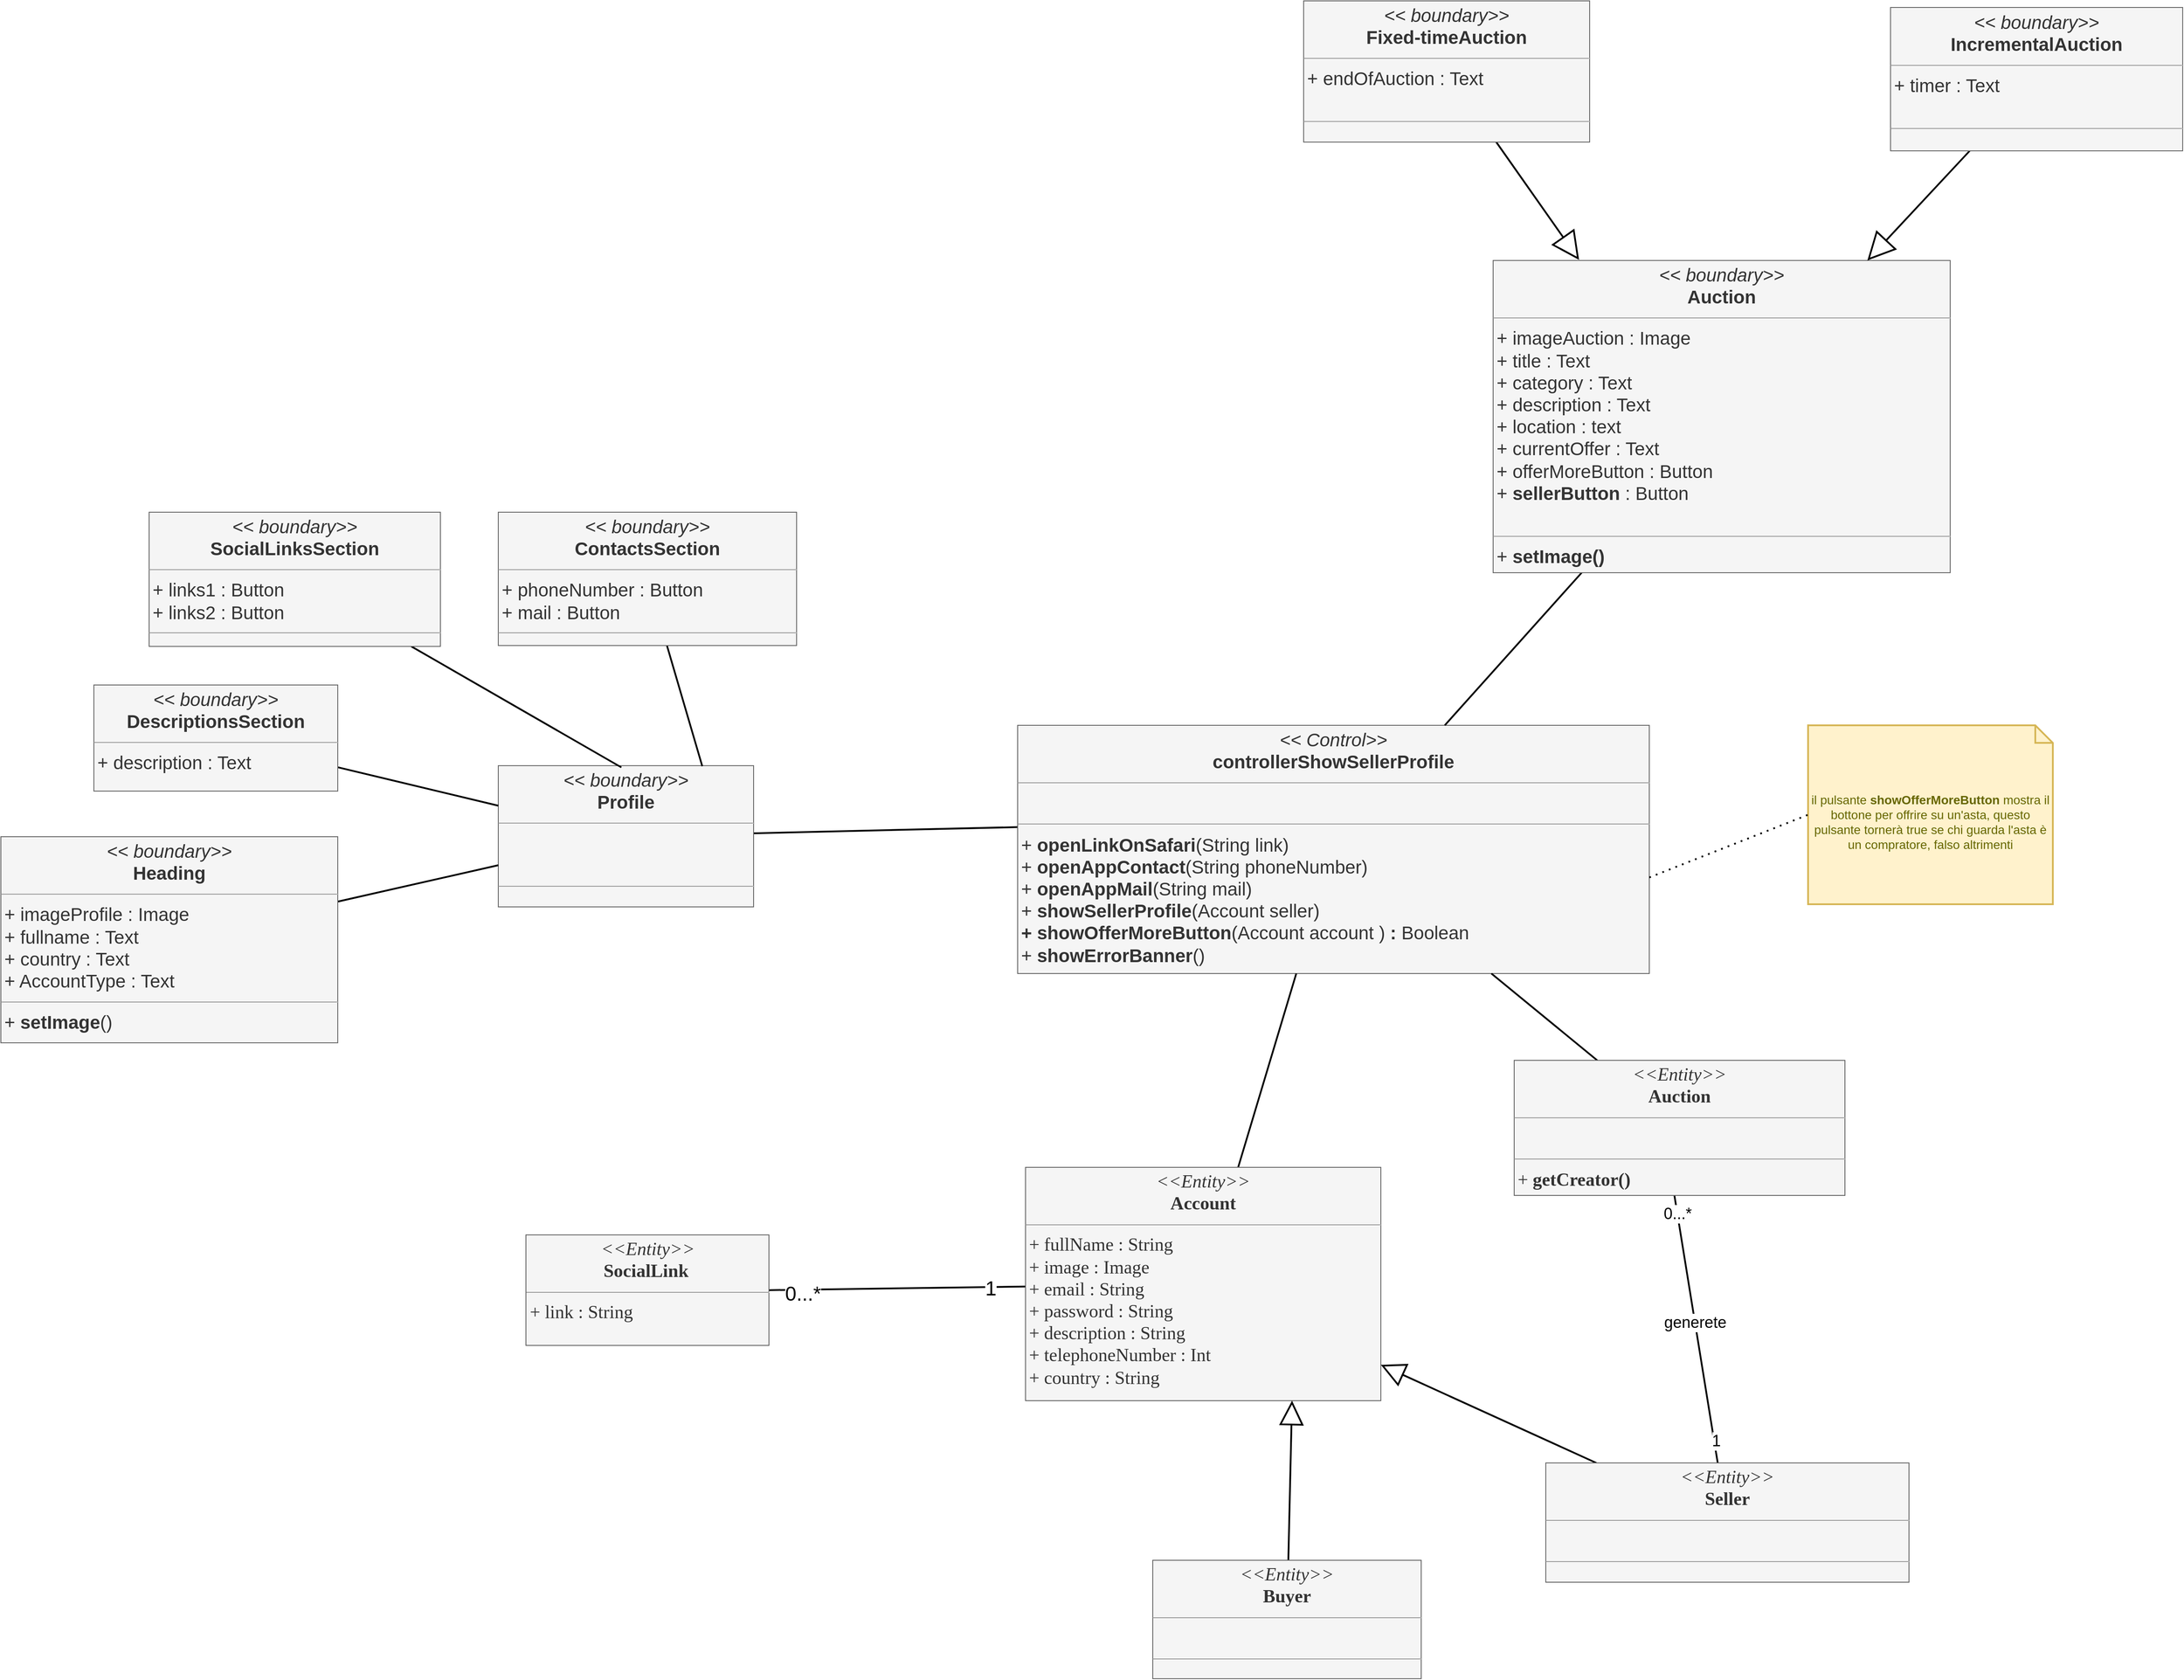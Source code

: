 <mxfile version="20.8.16" type="device"><diagram id="C5RBs43oDa-KdzZeNtuy" name="Page-1"><mxGraphModel dx="4163" dy="2134" grid="0" gridSize="10" guides="1" tooltips="1" connect="1" arrows="1" fold="1" page="0" pageScale="1" pageWidth="827" pageHeight="1169" math="0" shadow="0"><root><mxCell id="WIyWlLk6GJQsqaUBKTNV-0"/><mxCell id="WIyWlLk6GJQsqaUBKTNV-1" parent="WIyWlLk6GJQsqaUBKTNV-0"/><mxCell id="i5py7PBWXjjskDrJG5k7-0" style="rounded=0;orthogonalLoop=1;jettySize=auto;html=1;fontSize=21;endArrow=none;endFill=0;strokeWidth=2;entryX=0.002;entryY=0.41;entryDx=0;entryDy=0;entryPerimeter=0;" parent="WIyWlLk6GJQsqaUBKTNV-1" source="i5py7PBWXjjskDrJG5k7-1" target="i5py7PBWXjjskDrJG5k7-5" edge="1"><mxGeometry relative="1" as="geometry"><mxPoint x="107" y="536" as="targetPoint"/><Array as="points"/></mxGeometry></mxCell><mxCell id="i5py7PBWXjjskDrJG5k7-1" value="&lt;p style=&quot;margin: 4px 0px 0px; text-align: center; font-size: 21px;&quot;&gt;&lt;font style=&quot;font-size: 21px;&quot;&gt;&lt;i style=&quot;&quot;&gt;&amp;lt;&amp;lt;&lt;/i&gt;&lt;i style=&quot;border-color: var(--border-color);&quot;&gt;&amp;nbsp;boundary&lt;/i&gt;&lt;i style=&quot;&quot;&gt;&amp;gt;&amp;gt;&lt;/i&gt;&lt;br&gt;&lt;b&gt;Profile&lt;/b&gt;&lt;/font&gt;&lt;/p&gt;&lt;hr style=&quot;font-size: 21px;&quot; size=&quot;1&quot;&gt;&lt;p style=&quot;margin: 0px 0px 0px 4px; font-size: 21px;&quot;&gt;&lt;br&gt;&lt;/p&gt;&lt;p style=&quot;margin: 0px 0px 0px 4px; font-size: 21px;&quot;&gt;&lt;font style=&quot;font-size: 21px;&quot;&gt;&lt;br&gt;&lt;/font&gt;&lt;/p&gt;&lt;hr style=&quot;font-size: 21px;&quot; size=&quot;1&quot;&gt;&lt;p style=&quot;margin: 0px 0px 0px 4px; font-size: 21px;&quot;&gt;&lt;br&gt;&lt;/p&gt;" style="verticalAlign=top;align=left;overflow=fill;fontSize=12;fontFamily=Helvetica;html=1;fillColor=#f5f5f5;fontColor=#333333;strokeColor=#666666;" parent="WIyWlLk6GJQsqaUBKTNV-1" vertex="1"><mxGeometry x="-409" y="630" width="291" height="161" as="geometry"/></mxCell><mxCell id="i5py7PBWXjjskDrJG5k7-5" value="&lt;p style=&quot;margin: 4px 0px 0px; text-align: center; font-size: 21px;&quot;&gt;&lt;font style=&quot;font-size: 21px;&quot;&gt;&lt;i style=&quot;&quot;&gt;&amp;lt;&amp;lt;&lt;/i&gt;&lt;i style=&quot;border-color: var(--border-color);&quot;&gt;&amp;nbsp;Control&lt;/i&gt;&lt;i style=&quot;&quot;&gt;&amp;gt;&amp;gt;&lt;/i&gt;&lt;br&gt;&lt;b style=&quot;&quot;&gt;controllerShowSellerProfile&lt;/b&gt;&lt;/font&gt;&lt;/p&gt;&lt;hr style=&quot;font-size: 21px;&quot; size=&quot;1&quot;&gt;&lt;p style=&quot;margin: 0px 0px 0px 4px; font-size: 21px;&quot;&gt;&lt;br&gt;&lt;/p&gt;&lt;hr style=&quot;font-size: 21px;&quot; size=&quot;1&quot;&gt;&lt;p style=&quot;margin: 0px 0px 0px 4px; font-size: 21px;&quot;&gt;&lt;font style=&quot;font-size: 21px;&quot;&gt;+ &lt;b&gt;openLinkOnSafari&lt;/b&gt;(String link)&lt;/font&gt;&lt;/p&gt;&lt;p style=&quot;margin: 0px 0px 0px 4px; font-size: 21px;&quot;&gt;&lt;font style=&quot;font-size: 21px;&quot;&gt;+&amp;nbsp;&lt;b&gt;openAppContact&lt;/b&gt;(String&lt;b&gt; &lt;/b&gt;phoneNumber)&lt;br&gt;+ &lt;b&gt;openAppMail&lt;/b&gt;(String mail)&lt;/font&gt;&lt;/p&gt;&lt;p style=&quot;margin: 0px 0px 0px 4px; font-size: 21px;&quot;&gt;&lt;font style=&quot;font-size: 21px;&quot;&gt;+ &lt;b&gt;showSellerProfile&lt;/b&gt;(Account seller)&lt;/font&gt;&lt;/p&gt;&lt;p style=&quot;margin: 0px 0px 0px 4px; font-size: 21px;&quot;&gt;&lt;font style=&quot;font-size: 21px;&quot;&gt;&lt;b&gt;+ showOfferMoreButton&lt;/b&gt;(Account account )&lt;b&gt; : &lt;/b&gt;Boolean&lt;/font&gt;&lt;/p&gt;&lt;p style=&quot;margin: 0px 0px 0px 4px; font-size: 21px;&quot;&gt;&lt;font style=&quot;font-size: 21px;&quot;&gt;+&amp;nbsp;&lt;b style=&quot;border-color: var(--border-color);&quot;&gt;showErrorBanner&lt;/b&gt;()&lt;br&gt;&lt;/font&gt;&lt;/p&gt;" style="verticalAlign=top;align=left;overflow=fill;fontSize=12;fontFamily=Helvetica;html=1;fillColor=#f5f5f5;fontColor=#333333;strokeColor=#666666;" parent="WIyWlLk6GJQsqaUBKTNV-1" vertex="1"><mxGeometry x="183" y="584" width="720" height="283" as="geometry"/></mxCell><mxCell id="i5py7PBWXjjskDrJG5k7-13" style="rounded=0;orthogonalLoop=1;jettySize=auto;html=1;entryX=1;entryY=0.5;entryDx=0;entryDy=0;startArrow=none;startFill=0;endArrow=none;endFill=0;strokeWidth=2;" parent="WIyWlLk6GJQsqaUBKTNV-1" source="i5py7PBWXjjskDrJG5k7-14" target="i5py7PBWXjjskDrJG5k7-34" edge="1"><mxGeometry relative="1" as="geometry"><mxPoint x="-82" y="1348.57" as="sourcePoint"/><mxPoint x="-432" y="1334" as="targetPoint"/></mxGeometry></mxCell><mxCell id="i5py7PBWXjjskDrJG5k7-52" value="&lt;font style=&quot;font-size: 23px;&quot;&gt;0...*&lt;/font&gt;" style="edgeLabel;html=1;align=center;verticalAlign=middle;resizable=0;points=[];fontSize=18;" parent="i5py7PBWXjjskDrJG5k7-13" vertex="1" connectable="0"><mxGeometry x="0.736" y="4" relative="1" as="geometry"><mxPoint as="offset"/></mxGeometry></mxCell><mxCell id="i5py7PBWXjjskDrJG5k7-53" value="&lt;font style=&quot;font-size: 23px;&quot;&gt;1&lt;/font&gt;" style="edgeLabel;html=1;align=center;verticalAlign=middle;resizable=0;points=[];fontSize=18;" parent="i5py7PBWXjjskDrJG5k7-13" vertex="1" connectable="0"><mxGeometry x="-0.726" y="1" relative="1" as="geometry"><mxPoint as="offset"/></mxGeometry></mxCell><mxCell id="i5py7PBWXjjskDrJG5k7-54" style="edgeStyle=none;rounded=0;orthogonalLoop=1;jettySize=auto;html=1;strokeWidth=2;fontSize=23;endArrow=none;endFill=0;startSize=13;endSize=27;" parent="WIyWlLk6GJQsqaUBKTNV-1" source="i5py7PBWXjjskDrJG5k7-14" target="i5py7PBWXjjskDrJG5k7-5" edge="1"><mxGeometry relative="1" as="geometry"/></mxCell><mxCell id="i5py7PBWXjjskDrJG5k7-14" value="&lt;p style=&quot;margin: 4px 0px 0px; text-align: center; font-size: 21px;&quot;&gt;&lt;font style=&quot;font-size: 21px;&quot;&gt;&lt;i style=&quot;&quot;&gt;&amp;lt;&amp;lt;Entity&amp;gt;&amp;gt;&lt;/i&gt;&lt;br&gt;&lt;b&gt;Account&lt;/b&gt;&lt;/font&gt;&lt;/p&gt;&lt;hr style=&quot;font-size: 21px;&quot; size=&quot;1&quot;&gt;&lt;p style=&quot;margin: 0px 0px 0px 4px; font-size: 21px;&quot;&gt;&lt;font style=&quot;font-size: 21px;&quot;&gt;+ fullName : String&lt;br&gt;&lt;/font&gt;&lt;/p&gt;&lt;p style=&quot;margin: 0px 0px 0px 4px; font-size: 21px;&quot;&gt;&lt;font style=&quot;font-size: 21px;&quot;&gt;+ image : Image&lt;/font&gt;&lt;/p&gt;&lt;p style=&quot;margin: 0px 0px 0px 4px; font-size: 21px;&quot;&gt;&lt;font style=&quot;font-size: 21px;&quot;&gt;+ email : String&lt;/font&gt;&lt;/p&gt;&lt;p style=&quot;margin: 0px 0px 0px 4px; font-size: 21px;&quot;&gt;&lt;font style=&quot;font-size: 21px;&quot;&gt;+ password : String&lt;/font&gt;&lt;/p&gt;&lt;p style=&quot;margin: 0px 0px 0px 4px; font-size: 21px;&quot;&gt;&lt;font style=&quot;font-size: 21px;&quot;&gt;+ description : String&lt;/font&gt;&lt;/p&gt;&lt;p style=&quot;margin: 0px 0px 0px 4px; font-size: 21px;&quot;&gt;&lt;font style=&quot;font-size: 21px;&quot;&gt;+ telephoneNumber : Int&lt;/font&gt;&lt;/p&gt;&lt;p style=&quot;margin: 0px 0px 0px 4px; font-size: 21px;&quot;&gt;&lt;font style=&quot;font-size: 21px;&quot;&gt;+ country : String&lt;/font&gt;&lt;/p&gt;&lt;p style=&quot;margin: 0px 0px 0px 4px; font-size: 21px;&quot;&gt;&lt;/p&gt;&lt;p style=&quot;margin: 0px 0px 0px 4px; font-size: 21px;&quot;&gt;&lt;br&gt;&lt;/p&gt;" style="verticalAlign=top;align=left;overflow=fill;fontSize=12;fontFamily=SF PRO;html=1;fillColor=#f5f5f5;fontColor=#333333;strokeColor=#666666;rounded=0;" parent="WIyWlLk6GJQsqaUBKTNV-1" vertex="1"><mxGeometry x="192" y="1088" width="405" height="266" as="geometry"/></mxCell><mxCell id="i5py7PBWXjjskDrJG5k7-15" style="rounded=0;orthogonalLoop=1;jettySize=auto;html=1;strokeWidth=2;endSize=23;endArrow=block;endFill=0;" parent="WIyWlLk6GJQsqaUBKTNV-1" source="i5py7PBWXjjskDrJG5k7-16" target="i5py7PBWXjjskDrJG5k7-14" edge="1"><mxGeometry relative="1" as="geometry"/></mxCell><mxCell id="i5py7PBWXjjskDrJG5k7-47" style="edgeStyle=none;rounded=0;orthogonalLoop=1;jettySize=auto;html=1;entryX=0.484;entryY=0.994;entryDx=0;entryDy=0;entryPerimeter=0;strokeWidth=2;endArrow=none;endFill=0;startSize=13;endSize=27;" parent="WIyWlLk6GJQsqaUBKTNV-1" source="i5py7PBWXjjskDrJG5k7-16" target="i5py7PBWXjjskDrJG5k7-45" edge="1"><mxGeometry relative="1" as="geometry"/></mxCell><mxCell id="i5py7PBWXjjskDrJG5k7-48" value="&lt;font style=&quot;font-size: 18px;&quot;&gt;0...*&lt;/font&gt;" style="edgeLabel;html=1;align=center;verticalAlign=middle;resizable=0;points=[];" parent="i5py7PBWXjjskDrJG5k7-47" vertex="1" connectable="0"><mxGeometry x="0.858" relative="1" as="geometry"><mxPoint as="offset"/></mxGeometry></mxCell><mxCell id="i5py7PBWXjjskDrJG5k7-49" value="1" style="edgeLabel;html=1;align=center;verticalAlign=middle;resizable=0;points=[];fontSize=18;" parent="i5py7PBWXjjskDrJG5k7-47" vertex="1" connectable="0"><mxGeometry x="-0.84" y="-2" relative="1" as="geometry"><mxPoint as="offset"/></mxGeometry></mxCell><mxCell id="i5py7PBWXjjskDrJG5k7-50" value="generete" style="edgeLabel;html=1;align=center;verticalAlign=middle;resizable=0;points=[];fontSize=18;" parent="i5py7PBWXjjskDrJG5k7-47" vertex="1" connectable="0"><mxGeometry x="0.047" relative="1" as="geometry"><mxPoint as="offset"/></mxGeometry></mxCell><mxCell id="i5py7PBWXjjskDrJG5k7-16" value="&lt;p style=&quot;margin: 4px 0px 0px; text-align: center; font-size: 21px;&quot;&gt;&lt;font style=&quot;font-size: 21px;&quot;&gt;&lt;i style=&quot;&quot;&gt;&amp;lt;&amp;lt;Entity&amp;gt;&amp;gt;&lt;/i&gt;&lt;br&gt;&lt;b&gt;Seller&lt;/b&gt;&lt;/font&gt;&lt;/p&gt;&lt;hr style=&quot;font-size: 21px;&quot; size=&quot;1&quot;&gt;&lt;p style=&quot;margin: 0px 0px 0px 4px; font-size: 21px;&quot;&gt;&lt;br&gt;&lt;/p&gt;&lt;hr style=&quot;font-size: 21px;&quot; size=&quot;1&quot;&gt;&lt;p style=&quot;margin: 0px 0px 0px 4px; font-size: 21px;&quot;&gt;&lt;br&gt;&lt;/p&gt;" style="verticalAlign=top;align=left;overflow=fill;fontSize=12;fontFamily=SF PRO;html=1;fillColor=#f5f5f5;fontColor=#333333;strokeColor=#666666;rounded=0;" parent="WIyWlLk6GJQsqaUBKTNV-1" vertex="1"><mxGeometry x="785" y="1425" width="414" height="136" as="geometry"/></mxCell><mxCell id="i5py7PBWXjjskDrJG5k7-17" style="rounded=0;orthogonalLoop=1;jettySize=auto;html=1;strokeWidth=2;endArrow=block;endFill=0;endSize=23;entryX=0.75;entryY=1;entryDx=0;entryDy=0;" parent="WIyWlLk6GJQsqaUBKTNV-1" source="i5py7PBWXjjskDrJG5k7-18" target="i5py7PBWXjjskDrJG5k7-14" edge="1"><mxGeometry relative="1" as="geometry"><mxPoint x="162" y="1408" as="targetPoint"/></mxGeometry></mxCell><mxCell id="i5py7PBWXjjskDrJG5k7-18" value="&lt;p style=&quot;margin: 4px 0px 0px; text-align: center; font-size: 21px;&quot;&gt;&lt;font style=&quot;font-size: 21px;&quot;&gt;&lt;i style=&quot;&quot;&gt;&amp;lt;&amp;lt;Entity&amp;gt;&amp;gt;&lt;/i&gt;&lt;br&gt;&lt;b&gt;Buyer&lt;/b&gt;&lt;/font&gt;&lt;/p&gt;&lt;hr style=&quot;font-size: 21px;&quot; size=&quot;1&quot;&gt;&lt;p style=&quot;margin: 0px 0px 0px 4px; font-size: 21px;&quot;&gt;&lt;br&gt;&lt;/p&gt;&lt;hr style=&quot;font-size: 21px;&quot; size=&quot;1&quot;&gt;&lt;p style=&quot;margin: 0px 0px 0px 4px; font-size: 21px;&quot;&gt;&lt;br&gt;&lt;/p&gt;" style="verticalAlign=top;align=left;overflow=fill;fontSize=12;fontFamily=SF PRO;html=1;fillColor=#f5f5f5;fontColor=#333333;strokeColor=#666666;rounded=0;" parent="WIyWlLk6GJQsqaUBKTNV-1" vertex="1"><mxGeometry x="337" y="1536" width="306" height="135" as="geometry"/></mxCell><mxCell id="i5py7PBWXjjskDrJG5k7-19" style="rounded=0;orthogonalLoop=1;jettySize=auto;html=1;strokeWidth=2;endArrow=none;endFill=0;" parent="WIyWlLk6GJQsqaUBKTNV-1" source="i5py7PBWXjjskDrJG5k7-20" target="i5py7PBWXjjskDrJG5k7-1" edge="1"><mxGeometry relative="1" as="geometry"/></mxCell><mxCell id="i5py7PBWXjjskDrJG5k7-20" value="&lt;p style=&quot;margin: 4px 0px 0px; text-align: center; font-size: 21px;&quot;&gt;&lt;font style=&quot;font-size: 21px;&quot;&gt;&lt;i style=&quot;&quot;&gt;&amp;lt;&amp;lt;&lt;/i&gt;&lt;i style=&quot;border-color: var(--border-color);&quot;&gt;&amp;nbsp;boundary&lt;/i&gt;&lt;i style=&quot;&quot;&gt;&amp;gt;&amp;gt;&lt;/i&gt;&lt;br&gt;&lt;b&gt;Heading&lt;/b&gt;&lt;/font&gt;&lt;/p&gt;&lt;hr style=&quot;font-size: 21px;&quot; size=&quot;1&quot;&gt;&lt;p style=&quot;margin: 0px 0px 0px 4px; font-size: 21px;&quot;&gt;&lt;font style=&quot;font-size: 21px;&quot;&gt;+ imageProfile : Image&lt;/font&gt;&lt;/p&gt;&lt;p style=&quot;margin: 0px 0px 0px 4px; font-size: 21px;&quot;&gt;&lt;font style=&quot;font-size: 21px;&quot;&gt;+ fullname : Text&lt;/font&gt;&lt;/p&gt;&lt;p style=&quot;margin: 0px 0px 0px 4px; font-size: 21px;&quot;&gt;&lt;font style=&quot;font-size: 21px;&quot;&gt;+ country : Text&lt;/font&gt;&lt;/p&gt;&lt;p style=&quot;margin: 0px 0px 0px 4px; font-size: 21px;&quot;&gt;&lt;font style=&quot;font-size: 21px;&quot;&gt;+ AccountType : Text&lt;/font&gt;&lt;/p&gt;&lt;hr style=&quot;font-size: 21px;&quot; size=&quot;1&quot;&gt;&lt;p style=&quot;margin: 0px 0px 0px 4px; font-size: 21px;&quot;&gt;+ &lt;b&gt;setImage&lt;/b&gt;()&lt;/p&gt;" style="verticalAlign=top;align=left;overflow=fill;fontSize=12;fontFamily=Helvetica;html=1;fillColor=#f5f5f5;fontColor=#333333;strokeColor=#666666;" parent="WIyWlLk6GJQsqaUBKTNV-1" vertex="1"><mxGeometry x="-976" y="711" width="384" height="235" as="geometry"/></mxCell><mxCell id="i5py7PBWXjjskDrJG5k7-21" style="edgeStyle=none;rounded=0;orthogonalLoop=1;jettySize=auto;html=1;endArrow=none;endFill=0;strokeWidth=2;" parent="WIyWlLk6GJQsqaUBKTNV-1" source="i5py7PBWXjjskDrJG5k7-22" target="i5py7PBWXjjskDrJG5k7-1" edge="1"><mxGeometry relative="1" as="geometry"/></mxCell><mxCell id="i5py7PBWXjjskDrJG5k7-22" value="&lt;p style=&quot;margin: 4px 0px 0px; text-align: center; font-size: 21px;&quot;&gt;&lt;font style=&quot;font-size: 21px;&quot;&gt;&lt;i style=&quot;&quot;&gt;&amp;lt;&amp;lt;&lt;/i&gt;&lt;i style=&quot;border-color: var(--border-color);&quot;&gt;&amp;nbsp;boundary&lt;/i&gt;&lt;i style=&quot;&quot;&gt;&amp;gt;&amp;gt;&lt;/i&gt;&lt;br&gt;&lt;b&gt;DescriptionsSection&lt;/b&gt;&lt;/font&gt;&lt;/p&gt;&lt;hr style=&quot;font-size: 21px;&quot; size=&quot;1&quot;&gt;&lt;p style=&quot;margin: 0px 0px 0px 4px; font-size: 21px;&quot;&gt;&lt;font style=&quot;font-size: 21px;&quot;&gt;+ description : Text&lt;/font&gt;&lt;/p&gt;&lt;p style=&quot;margin: 0px 0px 0px 4px; font-size: 21px;&quot;&gt;&lt;br&gt;&lt;/p&gt;" style="verticalAlign=top;align=left;overflow=fill;fontSize=12;fontFamily=Helvetica;html=1;fillColor=#f5f5f5;fontColor=#333333;strokeColor=#666666;" parent="WIyWlLk6GJQsqaUBKTNV-1" vertex="1"><mxGeometry x="-870" y="538" width="278" height="121" as="geometry"/></mxCell><mxCell id="i5py7PBWXjjskDrJG5k7-23" style="edgeStyle=none;rounded=0;orthogonalLoop=1;jettySize=auto;html=1;strokeWidth=2;endArrow=none;endFill=0;entryX=0.482;entryY=0.012;entryDx=0;entryDy=0;entryPerimeter=0;" parent="WIyWlLk6GJQsqaUBKTNV-1" source="i5py7PBWXjjskDrJG5k7-24" target="i5py7PBWXjjskDrJG5k7-1" edge="1"><mxGeometry relative="1" as="geometry"><mxPoint x="-102" y="280" as="targetPoint"/></mxGeometry></mxCell><mxCell id="i5py7PBWXjjskDrJG5k7-24" value="&lt;p style=&quot;margin: 4px 0px 0px; text-align: center; font-size: 21px;&quot;&gt;&lt;font style=&quot;font-size: 21px;&quot;&gt;&lt;i style=&quot;&quot;&gt;&amp;lt;&amp;lt;&lt;/i&gt;&lt;i style=&quot;border-color: var(--border-color);&quot;&gt;&amp;nbsp;boundary&lt;/i&gt;&lt;i style=&quot;&quot;&gt;&amp;gt;&amp;gt;&lt;/i&gt;&lt;br&gt;&lt;b&gt;SocialLinksSection&lt;/b&gt;&lt;/font&gt;&lt;/p&gt;&lt;hr style=&quot;font-size: 21px;&quot; size=&quot;1&quot;&gt;&lt;p style=&quot;margin: 0px 0px 0px 4px; font-size: 21px;&quot;&gt;&lt;font style=&quot;font-size: 21px;&quot;&gt;+ links1 : Button&lt;br&gt;&lt;/font&gt;&lt;/p&gt;&lt;p style=&quot;margin: 0px 0px 0px 4px; font-size: 21px;&quot;&gt;&lt;font style=&quot;font-size: 21px;&quot;&gt;+ links2 : Button&lt;/font&gt;&lt;/p&gt;&lt;hr style=&quot;font-size: 21px;&quot; size=&quot;1&quot;&gt;&lt;p style=&quot;margin: 0px 0px 0px 4px; font-size: 21px;&quot;&gt;&lt;br&gt;&lt;/p&gt;" style="verticalAlign=top;align=left;overflow=fill;fontSize=12;fontFamily=Helvetica;html=1;fillColor=#f5f5f5;fontColor=#333333;strokeColor=#666666;" parent="WIyWlLk6GJQsqaUBKTNV-1" vertex="1"><mxGeometry x="-807" y="341" width="332" height="153" as="geometry"/></mxCell><mxCell id="i5py7PBWXjjskDrJG5k7-25" style="edgeStyle=none;rounded=0;orthogonalLoop=1;jettySize=auto;html=1;entryX=0.799;entryY=0.004;entryDx=0;entryDy=0;entryPerimeter=0;strokeWidth=2;endArrow=none;endFill=0;" parent="WIyWlLk6GJQsqaUBKTNV-1" source="i5py7PBWXjjskDrJG5k7-26" target="i5py7PBWXjjskDrJG5k7-1" edge="1"><mxGeometry relative="1" as="geometry"/></mxCell><mxCell id="i5py7PBWXjjskDrJG5k7-26" value="&lt;p style=&quot;margin: 4px 0px 0px; text-align: center; font-size: 21px;&quot;&gt;&lt;font style=&quot;font-size: 21px;&quot;&gt;&lt;i style=&quot;&quot;&gt;&amp;lt;&amp;lt;&lt;/i&gt;&lt;i style=&quot;border-color: var(--border-color);&quot;&gt;&amp;nbsp;boundary&lt;/i&gt;&lt;i style=&quot;&quot;&gt;&amp;gt;&amp;gt;&lt;/i&gt;&lt;br&gt;&lt;b&gt;ContactsSection&lt;/b&gt;&lt;/font&gt;&lt;/p&gt;&lt;hr style=&quot;font-size: 21px;&quot; size=&quot;1&quot;&gt;&lt;p style=&quot;margin: 0px 0px 0px 4px; font-size: 21px;&quot;&gt;&lt;font style=&quot;font-size: 21px;&quot;&gt;+ phoneNumber : Button&lt;br&gt;&lt;/font&gt;&lt;/p&gt;&lt;p style=&quot;margin: 0px 0px 0px 4px; font-size: 21px;&quot;&gt;&lt;font style=&quot;font-size: 21px;&quot;&gt;+ mail : Button&lt;/font&gt;&lt;/p&gt;&lt;hr style=&quot;font-size: 21px;&quot; size=&quot;1&quot;&gt;&lt;p style=&quot;margin: 0px 0px 0px 4px; font-size: 21px;&quot;&gt;&lt;br&gt;&lt;/p&gt;" style="verticalAlign=top;align=left;overflow=fill;fontSize=12;fontFamily=Helvetica;html=1;fillColor=#f5f5f5;fontColor=#333333;strokeColor=#666666;" parent="WIyWlLk6GJQsqaUBKTNV-1" vertex="1"><mxGeometry x="-409" y="341" width="340" height="152" as="geometry"/></mxCell><mxCell id="i5py7PBWXjjskDrJG5k7-34" value="&lt;p style=&quot;margin: 4px 0px 0px; text-align: center; font-size: 21px;&quot;&gt;&lt;font style=&quot;font-size: 21px;&quot;&gt;&lt;i style=&quot;&quot;&gt;&amp;lt;&amp;lt;Entity&amp;gt;&amp;gt;&lt;/i&gt;&lt;/font&gt;&lt;/p&gt;&lt;p style=&quot;margin: 0px 0px 0px 4px; font-size: 21px;&quot;&gt;&lt;span style=&quot;white-space: pre;&quot;&gt;&#9;&lt;/span&gt;&lt;span style=&quot;white-space: pre;&quot;&gt;&#9;&lt;/span&gt;&lt;b&gt;SocialLink&lt;/b&gt;&lt;br&gt;&lt;/p&gt;&lt;hr style=&quot;font-size: 21px;&quot; size=&quot;1&quot;&gt;&lt;p style=&quot;margin: 0px 0px 0px 4px; font-size: 21px;&quot;&gt;+ link : String&amp;nbsp;&lt;/p&gt;" style="verticalAlign=top;align=left;overflow=fill;fontSize=12;fontFamily=SF PRO;html=1;fillColor=#f5f5f5;fontColor=#333333;strokeColor=#666666;rounded=0;" parent="WIyWlLk6GJQsqaUBKTNV-1" vertex="1"><mxGeometry x="-377.5" y="1165" width="277" height="126" as="geometry"/></mxCell><mxCell id="i5py7PBWXjjskDrJG5k7-42" style="edgeStyle=none;rounded=0;orthogonalLoop=1;jettySize=auto;html=1;strokeWidth=2;endArrow=none;endFill=0;startSize=13;endSize=27;" parent="WIyWlLk6GJQsqaUBKTNV-1" source="i5py7PBWXjjskDrJG5k7-35" target="i5py7PBWXjjskDrJG5k7-5" edge="1"><mxGeometry relative="1" as="geometry"/></mxCell><mxCell id="i5py7PBWXjjskDrJG5k7-35" value="&lt;p style=&quot;margin: 4px 0px 0px; text-align: center; font-size: 21px;&quot;&gt;&lt;font style=&quot;font-size: 21px;&quot;&gt;&lt;i style=&quot;&quot;&gt;&amp;lt;&amp;lt;&lt;/i&gt;&lt;i style=&quot;border-color: var(--border-color);&quot;&gt;&amp;nbsp;boundary&lt;/i&gt;&lt;i style=&quot;&quot;&gt;&amp;gt;&amp;gt;&lt;/i&gt;&lt;br&gt;&lt;b&gt;Auction&lt;/b&gt;&lt;/font&gt;&lt;/p&gt;&lt;hr style=&quot;font-size: 21px;&quot; size=&quot;1&quot;&gt;&lt;p style=&quot;margin: 0px 0px 0px 4px; font-size: 21px;&quot;&gt;&lt;font style=&quot;font-size: 21px;&quot;&gt;+ imageAuction : Image&lt;/font&gt;&lt;/p&gt;&lt;p style=&quot;margin: 0px 0px 0px 4px; font-size: 21px;&quot;&gt;&lt;font style=&quot;font-size: 21px;&quot;&gt;+ title : Text&lt;/font&gt;&lt;/p&gt;&lt;p style=&quot;margin: 0px 0px 0px 4px; font-size: 21px;&quot;&gt;&lt;font style=&quot;font-size: 21px;&quot;&gt;+ category : Text&lt;/font&gt;&lt;/p&gt;&lt;p style=&quot;margin: 0px 0px 0px 4px; font-size: 21px;&quot;&gt;&lt;font style=&quot;font-size: 21px;&quot;&gt;+ description : Text&lt;/font&gt;&lt;/p&gt;&lt;p style=&quot;margin: 0px 0px 0px 4px; font-size: 21px;&quot;&gt;&lt;font style=&quot;font-size: 21px;&quot;&gt;+ location : text&lt;/font&gt;&lt;/p&gt;&lt;p style=&quot;margin: 0px 0px 0px 4px; font-size: 21px;&quot;&gt;&lt;font style=&quot;font-size: 21px;&quot;&gt;+ currentOffer : Text&lt;/font&gt;&lt;/p&gt;&lt;p style=&quot;margin: 0px 0px 0px 4px; font-size: 21px;&quot;&gt;&lt;font style=&quot;font-size: 21px;&quot;&gt;+ offerMoreButton : Button&lt;/font&gt;&lt;/p&gt;&lt;p style=&quot;margin: 0px 0px 0px 4px; font-size: 21px;&quot;&gt;&lt;font style=&quot;font-size: 21px;&quot;&gt;+ &lt;b&gt;sellerButton&lt;/b&gt; : Button&lt;/font&gt;&lt;/p&gt;&lt;p style=&quot;margin: 0px 0px 0px 4px; font-size: 21px;&quot;&gt;&lt;font style=&quot;font-size: 21px;&quot;&gt;&lt;br&gt;&lt;/font&gt;&lt;/p&gt;&lt;hr style=&quot;font-size: 21px;&quot; size=&quot;1&quot;&gt;&lt;p style=&quot;margin: 0px 0px 0px 4px; font-size: 21px;&quot;&gt;+ &lt;b&gt;setImage()&lt;/b&gt;&lt;/p&gt;" style="verticalAlign=top;align=left;overflow=fill;fontSize=12;fontFamily=Helvetica;html=1;fillColor=#f5f5f5;fontColor=#333333;strokeColor=#666666;" parent="WIyWlLk6GJQsqaUBKTNV-1" vertex="1"><mxGeometry x="725" y="54" width="521" height="356" as="geometry"/></mxCell><mxCell id="i5py7PBWXjjskDrJG5k7-38" style="rounded=0;orthogonalLoop=1;jettySize=auto;html=1;entryX=0.188;entryY=-0.002;entryDx=0;entryDy=0;entryPerimeter=0;endArrow=block;endFill=0;startSize=13;endSize=27;strokeWidth=2;" parent="WIyWlLk6GJQsqaUBKTNV-1" source="i5py7PBWXjjskDrJG5k7-36" target="i5py7PBWXjjskDrJG5k7-35" edge="1"><mxGeometry relative="1" as="geometry"/></mxCell><mxCell id="i5py7PBWXjjskDrJG5k7-36" value="&lt;p style=&quot;margin: 4px 0px 0px; text-align: center; font-size: 21px;&quot;&gt;&lt;font style=&quot;font-size: 21px;&quot;&gt;&lt;i style=&quot;&quot;&gt;&amp;lt;&amp;lt;&lt;/i&gt;&lt;i style=&quot;border-color: var(--border-color);&quot;&gt;&amp;nbsp;boundary&lt;/i&gt;&lt;i style=&quot;&quot;&gt;&amp;gt;&amp;gt;&lt;/i&gt;&lt;br&gt;&lt;b&gt;Fixed-timeAuction&lt;/b&gt;&lt;/font&gt;&lt;/p&gt;&lt;hr style=&quot;font-size: 21px;&quot; size=&quot;1&quot;&gt;&lt;p style=&quot;margin: 0px 0px 0px 4px; font-size: 21px;&quot;&gt;&lt;font style=&quot;font-size: 21px;&quot;&gt;+ endOfAuction : Text&lt;/font&gt;&lt;/p&gt;&lt;p style=&quot;margin: 0px 0px 0px 4px; font-size: 21px;&quot;&gt;&lt;br&gt;&lt;/p&gt;&lt;hr style=&quot;font-size: 21px;&quot; size=&quot;1&quot;&gt;&lt;p style=&quot;margin: 0px 0px 0px 4px; font-size: 21px;&quot;&gt;&lt;br&gt;&lt;/p&gt;" style="verticalAlign=top;align=left;overflow=fill;fontSize=12;fontFamily=Helvetica;html=1;fillColor=#f5f5f5;fontColor=#333333;strokeColor=#666666;" parent="WIyWlLk6GJQsqaUBKTNV-1" vertex="1"><mxGeometry x="509" y="-242" width="326" height="161" as="geometry"/></mxCell><mxCell id="i5py7PBWXjjskDrJG5k7-40" style="edgeStyle=none;rounded=0;orthogonalLoop=1;jettySize=auto;html=1;strokeWidth=2;endArrow=block;endFill=0;startSize=13;endSize=27;" parent="WIyWlLk6GJQsqaUBKTNV-1" source="i5py7PBWXjjskDrJG5k7-37" target="i5py7PBWXjjskDrJG5k7-35" edge="1"><mxGeometry relative="1" as="geometry"/></mxCell><mxCell id="i5py7PBWXjjskDrJG5k7-37" value="&lt;p style=&quot;margin: 4px 0px 0px; text-align: center; font-size: 21px;&quot;&gt;&lt;font style=&quot;font-size: 21px;&quot;&gt;&lt;i style=&quot;&quot;&gt;&amp;lt;&amp;lt;&lt;/i&gt;&lt;i style=&quot;border-color: var(--border-color);&quot;&gt;&amp;nbsp;boundary&lt;/i&gt;&lt;i style=&quot;&quot;&gt;&amp;gt;&amp;gt;&lt;/i&gt;&lt;br&gt;&lt;b&gt;IncrementalAuction&lt;/b&gt;&lt;/font&gt;&lt;/p&gt;&lt;hr style=&quot;font-size: 21px;&quot; size=&quot;1&quot;&gt;&lt;p style=&quot;margin: 0px 0px 0px 4px; font-size: 21px;&quot;&gt;&lt;font style=&quot;font-size: 21px;&quot;&gt;+ timer : Text&lt;/font&gt;&lt;/p&gt;&lt;p style=&quot;margin: 0px 0px 0px 4px; font-size: 21px;&quot;&gt;&lt;font style=&quot;font-size: 21px;&quot;&gt;&lt;br&gt;&lt;/font&gt;&lt;/p&gt;&lt;hr style=&quot;font-size: 21px;&quot; size=&quot;1&quot;&gt;&lt;p style=&quot;margin: 0px 0px 0px 4px; font-size: 21px;&quot;&gt;&lt;br&gt;&lt;/p&gt;" style="verticalAlign=top;align=left;overflow=fill;fontSize=12;fontFamily=Helvetica;html=1;fillColor=#f5f5f5;fontColor=#333333;strokeColor=#666666;" parent="WIyWlLk6GJQsqaUBKTNV-1" vertex="1"><mxGeometry x="1178" y="-234.5" width="333" height="163.5" as="geometry"/></mxCell><mxCell id="i5py7PBWXjjskDrJG5k7-46" style="edgeStyle=none;rounded=0;orthogonalLoop=1;jettySize=auto;html=1;entryX=0.75;entryY=1;entryDx=0;entryDy=0;strokeWidth=2;endArrow=none;endFill=0;startSize=13;endSize=27;" parent="WIyWlLk6GJQsqaUBKTNV-1" source="i5py7PBWXjjskDrJG5k7-45" target="i5py7PBWXjjskDrJG5k7-5" edge="1"><mxGeometry relative="1" as="geometry"/></mxCell><mxCell id="i5py7PBWXjjskDrJG5k7-45" value="&lt;p style=&quot;margin: 4px 0px 0px; text-align: center; font-size: 21px;&quot;&gt;&lt;font style=&quot;font-size: 21px;&quot;&gt;&lt;i style=&quot;&quot;&gt;&amp;lt;&amp;lt;Entity&amp;gt;&amp;gt;&lt;/i&gt;&lt;br&gt;&lt;b&gt;Auction&lt;/b&gt;&lt;/font&gt;&lt;/p&gt;&lt;hr style=&quot;font-size: 21px;&quot; size=&quot;1&quot;&gt;&lt;p style=&quot;margin: 0px 0px 0px 4px; font-size: 21px;&quot;&gt;&lt;br&gt;&lt;/p&gt;&lt;hr style=&quot;font-size: 21px;&quot; size=&quot;1&quot;&gt;&lt;p style=&quot;margin: 0px 0px 0px 4px; font-size: 21px;&quot;&gt;+ &lt;b&gt;getCreator()&lt;/b&gt;&lt;/p&gt;" style="verticalAlign=top;align=left;overflow=fill;fontSize=12;fontFamily=SF PRO;html=1;fillColor=#f5f5f5;fontColor=#333333;strokeColor=#666666;rounded=0;" parent="WIyWlLk6GJQsqaUBKTNV-1" vertex="1"><mxGeometry x="749" y="966" width="377" height="154" as="geometry"/></mxCell><mxCell id="i5py7PBWXjjskDrJG5k7-55" value="&lt;br&gt;il pulsante &lt;b&gt;showOfferMoreButton &lt;/b&gt;mostra il bottone per offrire su un'asta, questo pulsante tornerà true se chi guarda l'asta è un compratore, falso altrimenti" style="shape=note;strokeWidth=2;fontSize=14;size=20;whiteSpace=wrap;html=1;fillColor=#fff2cc;strokeColor=#d6b656;fontColor=#666600;" parent="WIyWlLk6GJQsqaUBKTNV-1" vertex="1"><mxGeometry x="1084" y="584" width="279" height="204" as="geometry"/></mxCell><mxCell id="i5py7PBWXjjskDrJG5k7-56" value="" style="endArrow=none;dashed=1;html=1;dashPattern=1 3;strokeWidth=2;rounded=0;fontSize=23;startSize=13;endSize=27;entryX=0;entryY=0.5;entryDx=0;entryDy=0;entryPerimeter=0;exitX=1;exitY=0.613;exitDx=0;exitDy=0;exitPerimeter=0;" parent="WIyWlLk6GJQsqaUBKTNV-1" source="i5py7PBWXjjskDrJG5k7-5" target="i5py7PBWXjjskDrJG5k7-55" edge="1"><mxGeometry width="50" height="50" relative="1" as="geometry"><mxPoint x="790" y="740" as="sourcePoint"/><mxPoint x="840" y="690" as="targetPoint"/></mxGeometry></mxCell></root></mxGraphModel></diagram></mxfile>